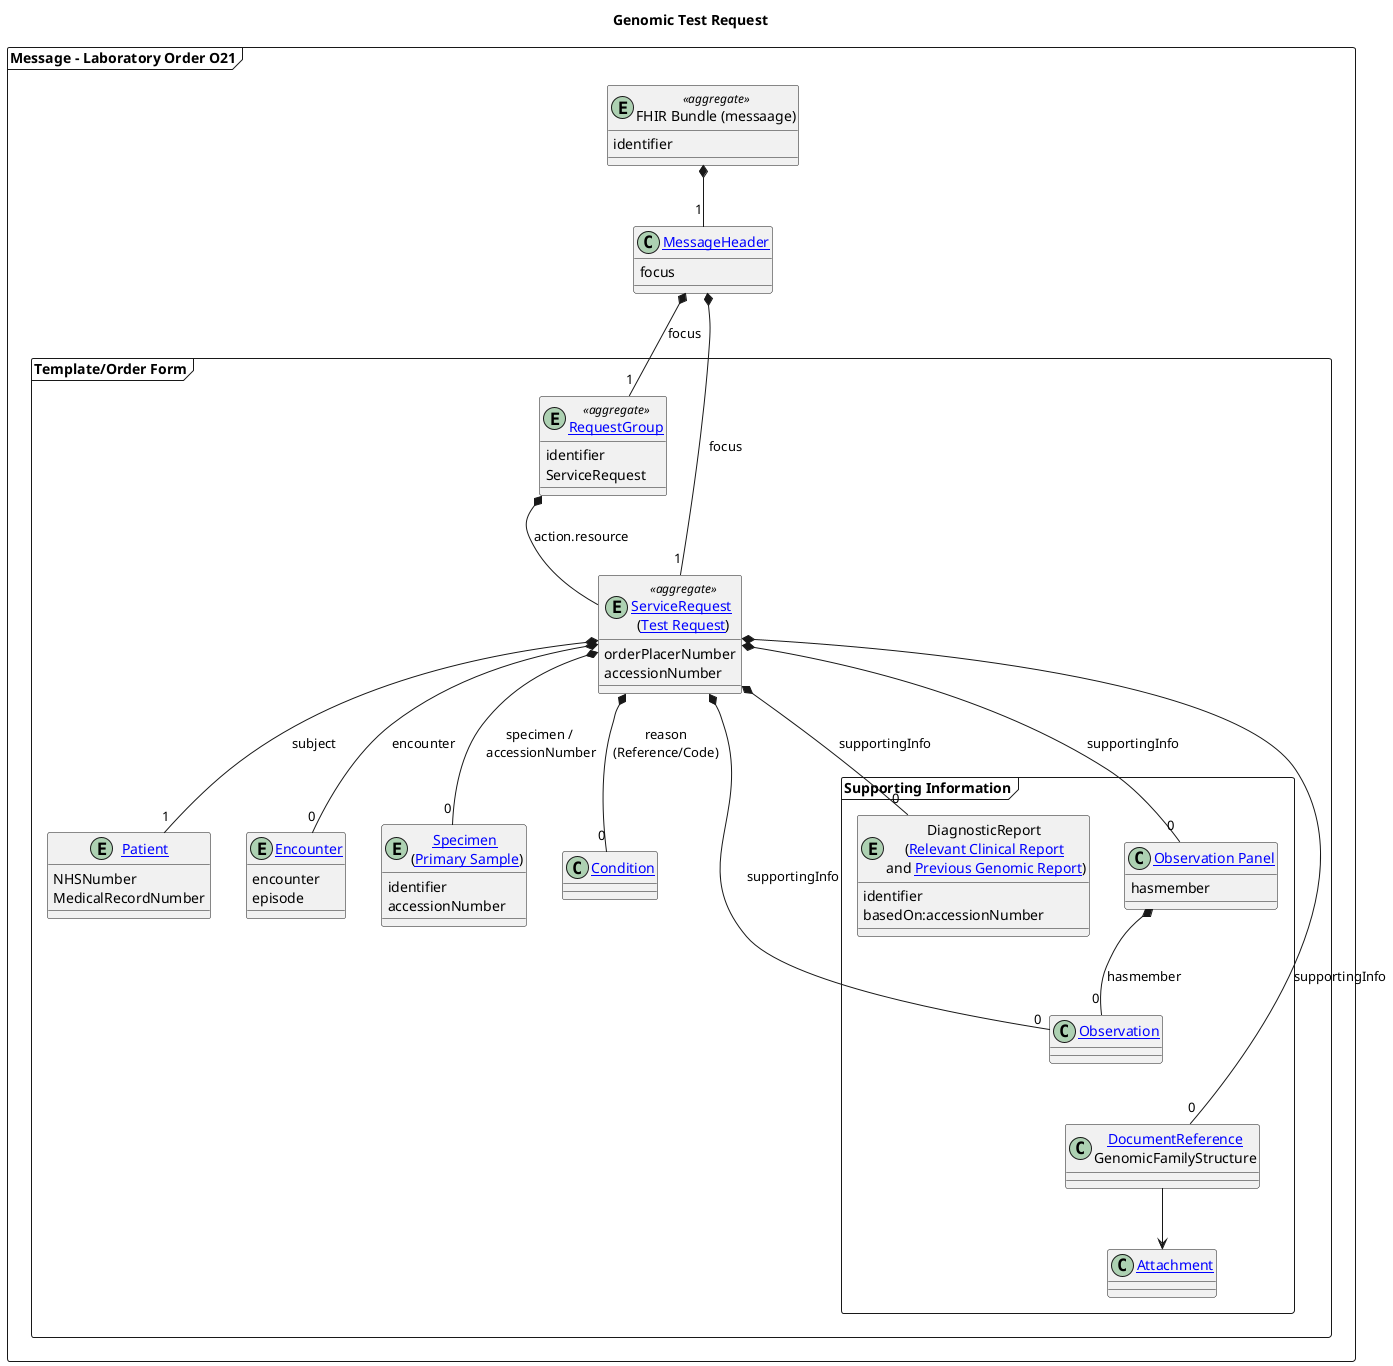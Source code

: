 @startuml

skinparam svgDimensionStyle false

title "Genomic Test Request"

frame "Message - Laboratory Order O21" as Message {
entity "FHIR Bundle (messaage)" as oml <<aggregate>> {
identifier
}

class "[[StructureDefinition-MessageHeader.html MessageHeader]]" as MSH {
 focus
}

  frame "Template/Order Form" as Composition {
    entity "[[StructureDefinition-Patient.html Patient]]" as PID {
    NHSNumber
    MedicalRecordNumber
    }

    entity "[[StructureDefinition-Encounter.html Encounter]]" as PV1 {
    encounter
    episode
    }

    entity "[[StructureDefinition-RequestGroup.html RequestGroup]]" as RequestGroup <<aggregate>> {
    identifier
    ServiceRequest
    }

    entity "[[StructureDefinition-ServiceRequest.html ServiceRequest]] \n([[https://simplifier.net/guide/fhir-genomics-implementation-guide/Home/Design/Clinicalheadings#Test-Request Test Request]])" as ORC <<aggregate>> {
    orderPlacerNumber
    accessionNumber
    }

    entity "[[StructureDefinition-Specimen.html Specimen]] \n([[https://simplifier.net/guide/fhir-genomics-implementation-guide/Home/Design/Clinicalheadings#Primary-Sample Primary Sample]])" as SPM {
    identifier
    accessionNumber
    }

    class "[[StructureDefinition-Condition.html Condition]]" as DG1


    frame "Supporting Information" as supportingInfo {

    entity "DiagnosticReport \n([[https://simplifier.net/guide/fhir-genomics-implementation-guide/Home/Design/Clinicalheadings#Relevant-Clinical-Report Relevant Clinical Report]] \nand [[https://simplifier.net/guide/fhir-genomics-implementation-guide/Home/Design/Clinicalheadings#Previous-Genomic-Report Previous Genomic Report]])" as OBX {
      identifier
      basedOn:accessionNumber
    }


      class "[[StructureDefinition-Observation.html Observation]]" as OBX1 {
      }


      class "[[StructureDefinition-Observation-Panel.html Observation Panel]]" as panel {
      hasmember
      }

      class "[[StructureDefinition-DocumentReference.html DocumentReference]]\nGenomicFamilyStructure" as family {

      }

      class "[[StructureDefinition-Attachment.html Attachment]]" as OBX2

    }

    family -d-> OBX2

    panel *-d- "0" OBX1: hasmember

    OBX1 -d[hidden]- family

 }
}

oml *-d- "1" MSH
MSH *-d- "1" ORC: focus
MSH *-d- "1" RequestGroup: focus
RequestGroup *-d- ORC: action.resource
ORC *-- "0" SPM : specimen /\n accessionNumber
ORC *-- "1" PID : subject
ORC *-- "0" PV1 : encounter
ORC *-- "0" DG1 : reason\n(Reference/Code)
ORC *-- "0" OBX: supportingInfo
ORC *-- "0" OBX1: supportingInfo
ORC *-- "0" panel: supportingInfo
ORC *-- "0" family: supportingInfo


@enduml
